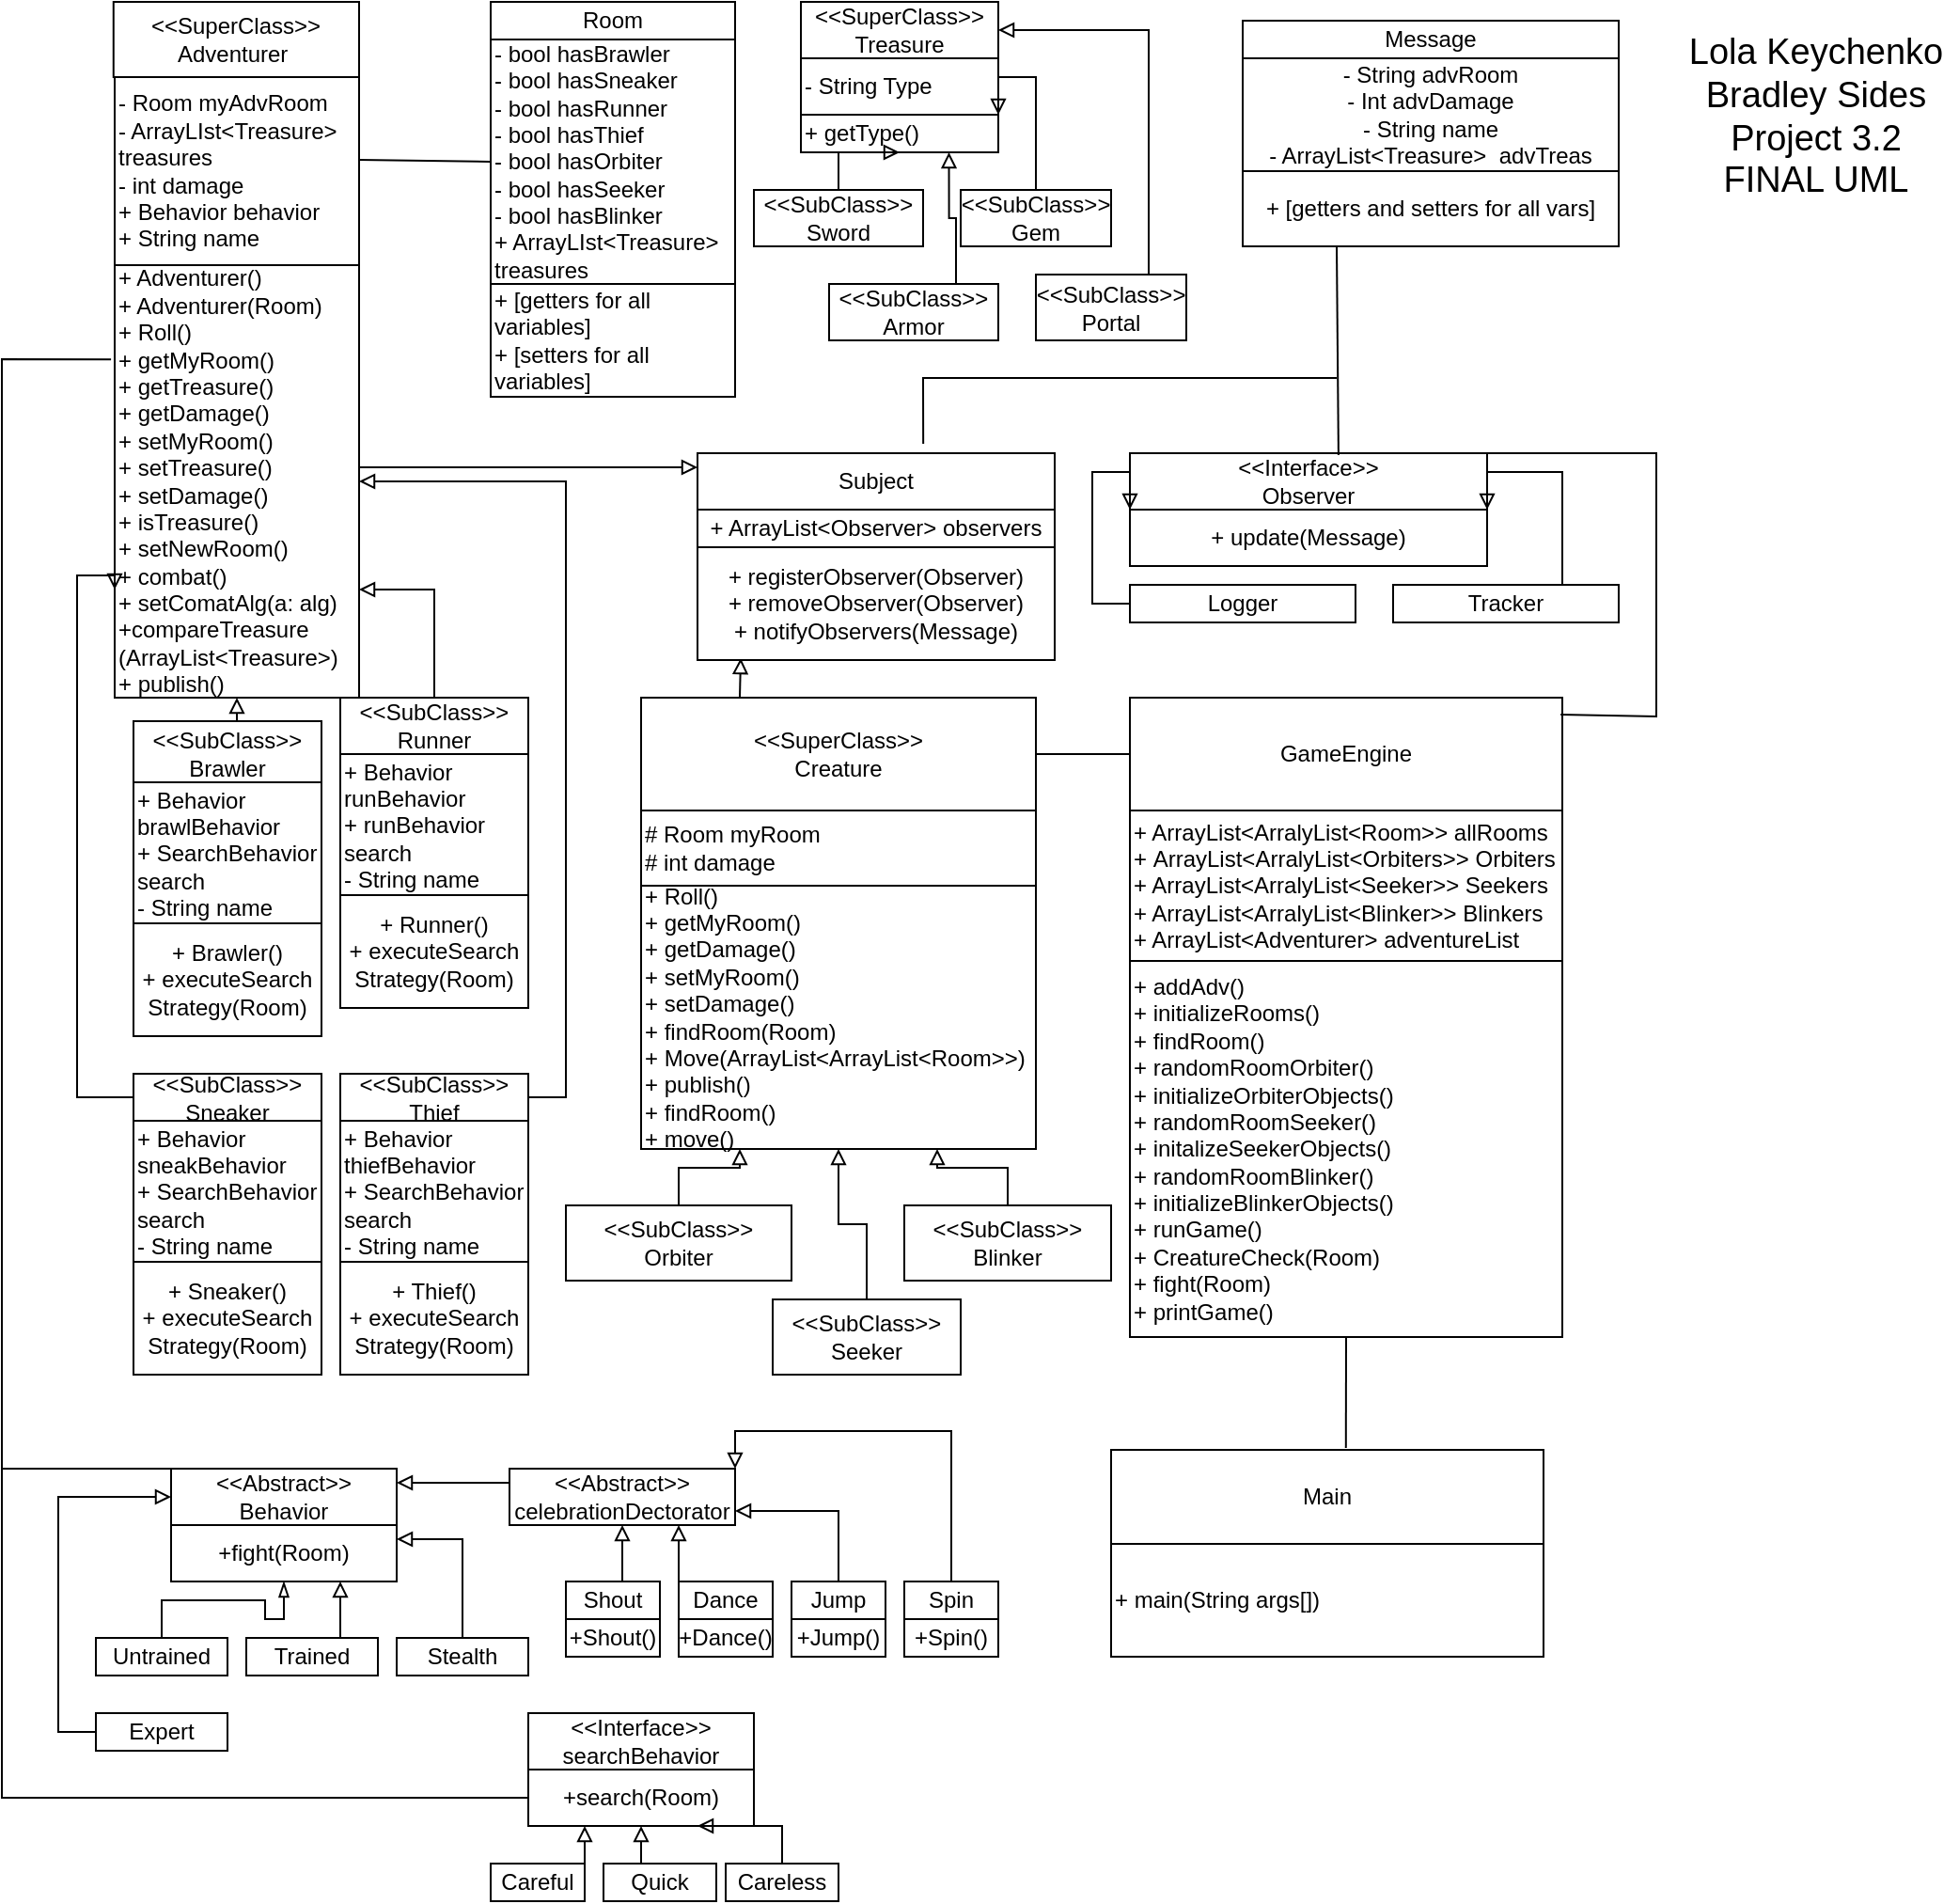 <mxfile version="20.3.7" type="github">
  <diagram id="7VspsfmFrKMIWoe87VX5" name="Page-1">
    <mxGraphModel dx="2230" dy="764" grid="1" gridSize="10" guides="1" tooltips="1" connect="1" arrows="1" fold="1" page="1" pageScale="1" pageWidth="850" pageHeight="1100" math="0" shadow="0">
      <root>
        <mxCell id="0" />
        <mxCell id="1" parent="0" />
        <mxCell id="6W57_3QFYtR6JOlb58nx-1" value="&amp;lt;&amp;lt;SuperClass&amp;gt;&amp;gt;&lt;br&gt;Adventurer&amp;nbsp;" style="rounded=0;whiteSpace=wrap;html=1;" vertex="1" parent="1">
          <mxGeometry x="39.38" y="30" width="130.62" height="40" as="geometry" />
        </mxCell>
        <mxCell id="6W57_3QFYtR6JOlb58nx-89" style="edgeStyle=orthogonalEdgeStyle;rounded=0;orthogonalLoop=1;jettySize=auto;html=1;exitX=1;exitY=1;exitDx=0;exitDy=0;entryX=0;entryY=0.25;entryDx=0;entryDy=0;endArrow=block;endFill=0;" edge="1" parent="1" source="6W57_3QFYtR6JOlb58nx-2" target="6W57_3QFYtR6JOlb58nx-85">
          <mxGeometry relative="1" as="geometry" />
        </mxCell>
        <mxCell id="6W57_3QFYtR6JOlb58nx-2" value="- Room myAdvRoom&lt;br&gt;- ArrayLIst&amp;lt;Treasure&amp;gt; treasures&lt;br&gt;- int damage&lt;br&gt;+ Behavior behavior&lt;br&gt;+ String name" style="rounded=0;whiteSpace=wrap;html=1;align=left;" vertex="1" parent="1">
          <mxGeometry x="40" y="70" width="130" height="100" as="geometry" />
        </mxCell>
        <mxCell id="6W57_3QFYtR6JOlb58nx-3" value="+ Adventurer()&lt;br&gt;+ Adventurer(Room)&lt;br&gt;+ Roll()&lt;br&gt;+ getMyRoom()&lt;br&gt;+ getTreasure()&lt;br&gt;+ getDamage()&lt;br&gt;+ setMyRoom()&lt;br&gt;+ setTreasure()&lt;br&gt;+ setDamage()&lt;br&gt;+ isTreasure()&lt;br&gt;+ setNewRoom()&lt;br&gt;+ combat()&lt;br&gt;+ setComatAlg(a: alg)&lt;br&gt;+compareTreasure&lt;br&gt;(ArrayList&amp;lt;Treasure&amp;gt;)&lt;br&gt;+ publish()" style="rounded=0;whiteSpace=wrap;html=1;align=left;" vertex="1" parent="1">
          <mxGeometry x="40" y="170" width="130" height="230" as="geometry" />
        </mxCell>
        <mxCell id="6W57_3QFYtR6JOlb58nx-18" style="edgeStyle=orthogonalEdgeStyle;rounded=0;orthogonalLoop=1;jettySize=auto;html=1;exitX=0.5;exitY=0;exitDx=0;exitDy=0;entryX=0.5;entryY=1;entryDx=0;entryDy=0;endArrow=block;endFill=0;" edge="1" parent="1" source="6W57_3QFYtR6JOlb58nx-4" target="6W57_3QFYtR6JOlb58nx-3">
          <mxGeometry relative="1" as="geometry" />
        </mxCell>
        <mxCell id="6W57_3QFYtR6JOlb58nx-4" value="&amp;lt;&amp;lt;SubClass&amp;gt;&amp;gt;&lt;br&gt;Brawler" style="rounded=0;whiteSpace=wrap;html=1;" vertex="1" parent="1">
          <mxGeometry x="50" y="412.5" width="100" height="35" as="geometry" />
        </mxCell>
        <mxCell id="6W57_3QFYtR6JOlb58nx-5" value="+ Behavior brawlBehavior&lt;br&gt;+ SearchBehavior search&lt;br&gt;- String name" style="rounded=0;whiteSpace=wrap;html=1;align=left;" vertex="1" parent="1">
          <mxGeometry x="50" y="445" width="100" height="75" as="geometry" />
        </mxCell>
        <mxCell id="6W57_3QFYtR6JOlb58nx-6" value="+ Brawler()&lt;br&gt;+ executeSearch&lt;br&gt;Strategy(Room)&lt;br&gt;" style="rounded=0;whiteSpace=wrap;html=1;" vertex="1" parent="1">
          <mxGeometry x="50" y="520" width="100" height="60" as="geometry" />
        </mxCell>
        <mxCell id="6W57_3QFYtR6JOlb58nx-19" style="edgeStyle=orthogonalEdgeStyle;rounded=0;orthogonalLoop=1;jettySize=auto;html=1;exitX=0.5;exitY=0;exitDx=0;exitDy=0;entryX=1;entryY=0.75;entryDx=0;entryDy=0;endArrow=block;endFill=0;" edge="1" parent="1" source="6W57_3QFYtR6JOlb58nx-7" target="6W57_3QFYtR6JOlb58nx-3">
          <mxGeometry relative="1" as="geometry" />
        </mxCell>
        <mxCell id="6W57_3QFYtR6JOlb58nx-7" value="&amp;lt;&amp;lt;SubClass&amp;gt;&amp;gt;&lt;br&gt;Runner" style="rounded=0;whiteSpace=wrap;html=1;" vertex="1" parent="1">
          <mxGeometry x="160" y="400" width="100" height="30" as="geometry" />
        </mxCell>
        <mxCell id="6W57_3QFYtR6JOlb58nx-8" value="+ Behavior runBehavior&lt;br&gt;+ runBehavior search&lt;br&gt;- String name" style="rounded=0;whiteSpace=wrap;html=1;align=left;" vertex="1" parent="1">
          <mxGeometry x="160" y="430" width="100" height="75" as="geometry" />
        </mxCell>
        <mxCell id="6W57_3QFYtR6JOlb58nx-9" value="+ Runner()&lt;br&gt;+ executeSearch&lt;br&gt;Strategy(Room)" style="rounded=0;whiteSpace=wrap;html=1;" vertex="1" parent="1">
          <mxGeometry x="160" y="505" width="100" height="60" as="geometry" />
        </mxCell>
        <mxCell id="6W57_3QFYtR6JOlb58nx-17" style="edgeStyle=orthogonalEdgeStyle;rounded=0;orthogonalLoop=1;jettySize=auto;html=1;exitX=0;exitY=0.5;exitDx=0;exitDy=0;entryX=0;entryY=0.75;entryDx=0;entryDy=0;endArrow=block;endFill=0;" edge="1" parent="1" source="6W57_3QFYtR6JOlb58nx-10" target="6W57_3QFYtR6JOlb58nx-3">
          <mxGeometry relative="1" as="geometry">
            <mxPoint x="30" y="370" as="targetPoint" />
            <Array as="points">
              <mxPoint x="20" y="613" />
              <mxPoint x="20" y="335" />
            </Array>
          </mxGeometry>
        </mxCell>
        <mxCell id="6W57_3QFYtR6JOlb58nx-10" value="&lt;span style=&quot;font-weight: normal;&quot;&gt;&amp;lt;&amp;lt;SubClass&amp;gt;&amp;gt;&lt;br&gt;Sneaker&lt;/span&gt;" style="rounded=0;whiteSpace=wrap;html=1;fontStyle=1" vertex="1" parent="1">
          <mxGeometry x="50" y="600" width="100" height="25" as="geometry" />
        </mxCell>
        <mxCell id="6W57_3QFYtR6JOlb58nx-11" value="+ Behavior sneakBehavior&lt;br&gt;+ SearchBehavior search&lt;br&gt;- String name" style="rounded=0;whiteSpace=wrap;html=1;align=left;" vertex="1" parent="1">
          <mxGeometry x="50" y="625" width="100" height="75" as="geometry" />
        </mxCell>
        <mxCell id="6W57_3QFYtR6JOlb58nx-12" value="+ Sneaker()&lt;br&gt;+ executeSearch&lt;br&gt;Strategy(Room)" style="rounded=0;whiteSpace=wrap;html=1;" vertex="1" parent="1">
          <mxGeometry x="50" y="700" width="100" height="60" as="geometry" />
        </mxCell>
        <mxCell id="6W57_3QFYtR6JOlb58nx-20" style="edgeStyle=orthogonalEdgeStyle;rounded=0;orthogonalLoop=1;jettySize=auto;html=1;exitX=1;exitY=0.5;exitDx=0;exitDy=0;entryX=1;entryY=0.5;entryDx=0;entryDy=0;endArrow=block;endFill=0;" edge="1" parent="1" source="6W57_3QFYtR6JOlb58nx-14" target="6W57_3QFYtR6JOlb58nx-3">
          <mxGeometry relative="1" as="geometry">
            <mxPoint x="260" y="360" as="targetPoint" />
          </mxGeometry>
        </mxCell>
        <mxCell id="6W57_3QFYtR6JOlb58nx-14" value="&lt;span style=&quot;font-weight: normal;&quot;&gt;&amp;lt;&amp;lt;SubClass&amp;gt;&amp;gt;&lt;br&gt;Thief&lt;br&gt;&lt;/span&gt;" style="rounded=0;whiteSpace=wrap;html=1;fontStyle=1" vertex="1" parent="1">
          <mxGeometry x="160" y="600" width="100" height="25" as="geometry" />
        </mxCell>
        <mxCell id="6W57_3QFYtR6JOlb58nx-15" value="+ Behavior thiefBehavior&lt;br&gt;+ SearchBehavior search&lt;br&gt;- String name" style="rounded=0;whiteSpace=wrap;html=1;align=left;" vertex="1" parent="1">
          <mxGeometry x="160" y="625" width="100" height="75" as="geometry" />
        </mxCell>
        <mxCell id="6W57_3QFYtR6JOlb58nx-16" value="+ Thief()&lt;br&gt;+ executeSearch&lt;br&gt;Strategy(Room)" style="rounded=0;whiteSpace=wrap;html=1;" vertex="1" parent="1">
          <mxGeometry x="160" y="700" width="100" height="60" as="geometry" />
        </mxCell>
        <mxCell id="6W57_3QFYtR6JOlb58nx-21" value="&amp;lt;&amp;lt;Abstract&amp;gt;&amp;gt;&lt;br&gt;Behavior" style="rounded=0;whiteSpace=wrap;html=1;" vertex="1" parent="1">
          <mxGeometry x="70" y="810" width="120" height="30" as="geometry" />
        </mxCell>
        <mxCell id="6W57_3QFYtR6JOlb58nx-22" value="+fight(Room)" style="rounded=0;whiteSpace=wrap;html=1;" vertex="1" parent="1">
          <mxGeometry x="70" y="840" width="120" height="30" as="geometry" />
        </mxCell>
        <mxCell id="6W57_3QFYtR6JOlb58nx-27" style="edgeStyle=orthogonalEdgeStyle;rounded=0;orthogonalLoop=1;jettySize=auto;html=1;exitX=0.5;exitY=0;exitDx=0;exitDy=0;endArrow=blockThin;endFill=0;" edge="1" parent="1" source="6W57_3QFYtR6JOlb58nx-23" target="6W57_3QFYtR6JOlb58nx-22">
          <mxGeometry relative="1" as="geometry" />
        </mxCell>
        <mxCell id="6W57_3QFYtR6JOlb58nx-23" value="Untrained" style="rounded=0;whiteSpace=wrap;html=1;" vertex="1" parent="1">
          <mxGeometry x="30" y="900" width="70" height="20" as="geometry" />
        </mxCell>
        <mxCell id="6W57_3QFYtR6JOlb58nx-28" style="edgeStyle=orthogonalEdgeStyle;rounded=0;orthogonalLoop=1;jettySize=auto;html=1;exitX=0.5;exitY=0;exitDx=0;exitDy=0;entryX=0.75;entryY=1;entryDx=0;entryDy=0;endArrow=block;endFill=0;" edge="1" parent="1" source="6W57_3QFYtR6JOlb58nx-24" target="6W57_3QFYtR6JOlb58nx-22">
          <mxGeometry relative="1" as="geometry" />
        </mxCell>
        <mxCell id="6W57_3QFYtR6JOlb58nx-24" value="Trained" style="rounded=0;whiteSpace=wrap;html=1;" vertex="1" parent="1">
          <mxGeometry x="110" y="900" width="70" height="20" as="geometry" />
        </mxCell>
        <mxCell id="6W57_3QFYtR6JOlb58nx-29" style="edgeStyle=orthogonalEdgeStyle;rounded=0;orthogonalLoop=1;jettySize=auto;html=1;exitX=0.5;exitY=0;exitDx=0;exitDy=0;entryX=1;entryY=0.25;entryDx=0;entryDy=0;endArrow=block;endFill=0;" edge="1" parent="1" source="6W57_3QFYtR6JOlb58nx-25" target="6W57_3QFYtR6JOlb58nx-22">
          <mxGeometry relative="1" as="geometry" />
        </mxCell>
        <mxCell id="6W57_3QFYtR6JOlb58nx-25" value="Stealth" style="rounded=0;whiteSpace=wrap;html=1;" vertex="1" parent="1">
          <mxGeometry x="190" y="900" width="70" height="20" as="geometry" />
        </mxCell>
        <mxCell id="6W57_3QFYtR6JOlb58nx-30" style="edgeStyle=orthogonalEdgeStyle;rounded=0;orthogonalLoop=1;jettySize=auto;html=1;exitX=0;exitY=0.5;exitDx=0;exitDy=0;entryX=0;entryY=0.5;entryDx=0;entryDy=0;endArrow=block;endFill=0;" edge="1" parent="1" source="6W57_3QFYtR6JOlb58nx-26" target="6W57_3QFYtR6JOlb58nx-21">
          <mxGeometry relative="1" as="geometry" />
        </mxCell>
        <mxCell id="6W57_3QFYtR6JOlb58nx-26" value="Expert" style="rounded=0;whiteSpace=wrap;html=1;" vertex="1" parent="1">
          <mxGeometry x="30" y="940" width="70" height="20" as="geometry" />
        </mxCell>
        <mxCell id="6W57_3QFYtR6JOlb58nx-32" style="edgeStyle=orthogonalEdgeStyle;rounded=0;orthogonalLoop=1;jettySize=auto;html=1;exitX=0;exitY=0.25;exitDx=0;exitDy=0;entryX=1;entryY=0.25;entryDx=0;entryDy=0;endArrow=block;endFill=0;" edge="1" parent="1" source="6W57_3QFYtR6JOlb58nx-31" target="6W57_3QFYtR6JOlb58nx-21">
          <mxGeometry relative="1" as="geometry" />
        </mxCell>
        <mxCell id="6W57_3QFYtR6JOlb58nx-31" value="&amp;lt;&amp;lt;Abstract&amp;gt;&amp;gt;&lt;br&gt;celebrationDectorator" style="rounded=0;whiteSpace=wrap;html=1;" vertex="1" parent="1">
          <mxGeometry x="250" y="810" width="120" height="30" as="geometry" />
        </mxCell>
        <mxCell id="6W57_3QFYtR6JOlb58nx-42" style="edgeStyle=orthogonalEdgeStyle;rounded=0;orthogonalLoop=1;jettySize=auto;html=1;exitX=0.5;exitY=0;exitDx=0;exitDy=0;entryX=0.5;entryY=1;entryDx=0;entryDy=0;endArrow=block;endFill=0;" edge="1" parent="1" source="6W57_3QFYtR6JOlb58nx-34" target="6W57_3QFYtR6JOlb58nx-31">
          <mxGeometry relative="1" as="geometry" />
        </mxCell>
        <mxCell id="6W57_3QFYtR6JOlb58nx-34" value="Shout" style="rounded=0;whiteSpace=wrap;html=1;" vertex="1" parent="1">
          <mxGeometry x="280" y="870" width="50" height="20" as="geometry" />
        </mxCell>
        <mxCell id="6W57_3QFYtR6JOlb58nx-35" value="+Shout()" style="rounded=0;whiteSpace=wrap;html=1;" vertex="1" parent="1">
          <mxGeometry x="280" y="890" width="50" height="20" as="geometry" />
        </mxCell>
        <mxCell id="6W57_3QFYtR6JOlb58nx-43" style="edgeStyle=orthogonalEdgeStyle;rounded=0;orthogonalLoop=1;jettySize=auto;html=1;exitX=0.5;exitY=0;exitDx=0;exitDy=0;entryX=0.75;entryY=1;entryDx=0;entryDy=0;endArrow=block;endFill=0;" edge="1" parent="1" source="6W57_3QFYtR6JOlb58nx-36" target="6W57_3QFYtR6JOlb58nx-31">
          <mxGeometry relative="1" as="geometry" />
        </mxCell>
        <mxCell id="6W57_3QFYtR6JOlb58nx-36" value="Dance" style="rounded=0;whiteSpace=wrap;html=1;" vertex="1" parent="1">
          <mxGeometry x="340" y="870" width="50" height="20" as="geometry" />
        </mxCell>
        <mxCell id="6W57_3QFYtR6JOlb58nx-37" value="+Dance()" style="rounded=0;whiteSpace=wrap;html=1;" vertex="1" parent="1">
          <mxGeometry x="340" y="890" width="50" height="20" as="geometry" />
        </mxCell>
        <mxCell id="6W57_3QFYtR6JOlb58nx-44" style="edgeStyle=orthogonalEdgeStyle;rounded=0;orthogonalLoop=1;jettySize=auto;html=1;exitX=0.5;exitY=0;exitDx=0;exitDy=0;entryX=1;entryY=0.75;entryDx=0;entryDy=0;endArrow=block;endFill=0;" edge="1" parent="1" source="6W57_3QFYtR6JOlb58nx-38" target="6W57_3QFYtR6JOlb58nx-31">
          <mxGeometry relative="1" as="geometry" />
        </mxCell>
        <mxCell id="6W57_3QFYtR6JOlb58nx-38" value="Jump" style="rounded=0;whiteSpace=wrap;html=1;" vertex="1" parent="1">
          <mxGeometry x="400" y="870" width="50" height="20" as="geometry" />
        </mxCell>
        <mxCell id="6W57_3QFYtR6JOlb58nx-39" value="+Jump()" style="rounded=0;whiteSpace=wrap;html=1;" vertex="1" parent="1">
          <mxGeometry x="400" y="890" width="50" height="20" as="geometry" />
        </mxCell>
        <mxCell id="6W57_3QFYtR6JOlb58nx-45" style="edgeStyle=orthogonalEdgeStyle;rounded=0;orthogonalLoop=1;jettySize=auto;html=1;exitX=0.5;exitY=0;exitDx=0;exitDy=0;entryX=1;entryY=0;entryDx=0;entryDy=0;endArrow=block;endFill=0;" edge="1" parent="1" source="6W57_3QFYtR6JOlb58nx-40" target="6W57_3QFYtR6JOlb58nx-31">
          <mxGeometry relative="1" as="geometry" />
        </mxCell>
        <mxCell id="6W57_3QFYtR6JOlb58nx-40" value="Spin" style="rounded=0;whiteSpace=wrap;html=1;" vertex="1" parent="1">
          <mxGeometry x="460" y="870" width="50" height="20" as="geometry" />
        </mxCell>
        <mxCell id="6W57_3QFYtR6JOlb58nx-41" value="+Spin()" style="rounded=0;whiteSpace=wrap;html=1;" vertex="1" parent="1">
          <mxGeometry x="460" y="890" width="50" height="20" as="geometry" />
        </mxCell>
        <mxCell id="6W57_3QFYtR6JOlb58nx-46" value="&amp;lt;&amp;lt;Interface&amp;gt;&amp;gt;&lt;br&gt;searchBehavior" style="rounded=0;whiteSpace=wrap;html=1;" vertex="1" parent="1">
          <mxGeometry x="260" y="940" width="120" height="30" as="geometry" />
        </mxCell>
        <mxCell id="6W57_3QFYtR6JOlb58nx-47" value="+search(Room)" style="rounded=0;whiteSpace=wrap;html=1;" vertex="1" parent="1">
          <mxGeometry x="260" y="970" width="120" height="30" as="geometry" />
        </mxCell>
        <mxCell id="6W57_3QFYtR6JOlb58nx-51" style="edgeStyle=orthogonalEdgeStyle;rounded=0;orthogonalLoop=1;jettySize=auto;html=1;exitX=0.5;exitY=0;exitDx=0;exitDy=0;entryX=0.25;entryY=1;entryDx=0;entryDy=0;endArrow=block;endFill=0;" edge="1" parent="1" source="6W57_3QFYtR6JOlb58nx-48" target="6W57_3QFYtR6JOlb58nx-47">
          <mxGeometry relative="1" as="geometry" />
        </mxCell>
        <mxCell id="6W57_3QFYtR6JOlb58nx-48" value="Careful" style="rounded=0;whiteSpace=wrap;html=1;" vertex="1" parent="1">
          <mxGeometry x="240" y="1020" width="50" height="20" as="geometry" />
        </mxCell>
        <mxCell id="6W57_3QFYtR6JOlb58nx-52" style="edgeStyle=orthogonalEdgeStyle;rounded=0;orthogonalLoop=1;jettySize=auto;html=1;exitX=0.5;exitY=1;exitDx=0;exitDy=0;entryX=0.5;entryY=1;entryDx=0;entryDy=0;endArrow=block;endFill=0;" edge="1" parent="1" source="6W57_3QFYtR6JOlb58nx-49" target="6W57_3QFYtR6JOlb58nx-47">
          <mxGeometry relative="1" as="geometry" />
        </mxCell>
        <mxCell id="6W57_3QFYtR6JOlb58nx-49" value="Quick" style="rounded=0;whiteSpace=wrap;html=1;direction=west;" vertex="1" parent="1">
          <mxGeometry x="300" y="1020" width="60" height="20" as="geometry" />
        </mxCell>
        <mxCell id="6W57_3QFYtR6JOlb58nx-53" style="edgeStyle=orthogonalEdgeStyle;rounded=0;orthogonalLoop=1;jettySize=auto;html=1;exitX=0.5;exitY=0;exitDx=0;exitDy=0;entryX=0.75;entryY=1;entryDx=0;entryDy=0;endArrow=block;endFill=0;" edge="1" parent="1" source="6W57_3QFYtR6JOlb58nx-50" target="6W57_3QFYtR6JOlb58nx-47">
          <mxGeometry relative="1" as="geometry" />
        </mxCell>
        <mxCell id="6W57_3QFYtR6JOlb58nx-50" value="Careless" style="rounded=0;whiteSpace=wrap;html=1;" vertex="1" parent="1">
          <mxGeometry x="365" y="1020" width="60" height="20" as="geometry" />
        </mxCell>
        <mxCell id="6W57_3QFYtR6JOlb58nx-55" value="" style="endArrow=none;html=1;rounded=0;entryX=0;entryY=0.5;entryDx=0;entryDy=0;exitX=-0.015;exitY=0.218;exitDx=0;exitDy=0;exitPerimeter=0;" edge="1" parent="1" source="6W57_3QFYtR6JOlb58nx-3" target="6W57_3QFYtR6JOlb58nx-47">
          <mxGeometry width="50" height="50" relative="1" as="geometry">
            <mxPoint x="-10" y="110" as="sourcePoint" />
            <mxPoint x="450" y="650" as="targetPoint" />
            <Array as="points">
              <mxPoint x="-20" y="220" />
              <mxPoint x="-20" y="985" />
            </Array>
          </mxGeometry>
        </mxCell>
        <mxCell id="6W57_3QFYtR6JOlb58nx-56" value="Room" style="rounded=0;whiteSpace=wrap;html=1;" vertex="1" parent="1">
          <mxGeometry x="240" y="30" width="130" height="20" as="geometry" />
        </mxCell>
        <mxCell id="6W57_3QFYtR6JOlb58nx-58" value="- bool hasBrawler&lt;br&gt;- bool hasSneaker&lt;br&gt;- bool hasRunner&lt;br&gt;- bool hasThief&lt;br&gt;- bool hasOrbiter&lt;br&gt;- bool hasSeeker&lt;br&gt;- bool hasBlinker&lt;br&gt;+ ArrayLIst&amp;lt;Treasure&amp;gt;&lt;br&gt;treasures" style="rounded=0;whiteSpace=wrap;html=1;align=left;" vertex="1" parent="1">
          <mxGeometry x="240" y="50" width="130" height="130" as="geometry" />
        </mxCell>
        <mxCell id="6W57_3QFYtR6JOlb58nx-59" value="+ [getters for all variables]&lt;br&gt;+ [setters for all variables]" style="rounded=0;whiteSpace=wrap;html=1;align=left;" vertex="1" parent="1">
          <mxGeometry x="240" y="180" width="130" height="60" as="geometry" />
        </mxCell>
        <mxCell id="6W57_3QFYtR6JOlb58nx-60" value="" style="endArrow=none;html=1;rounded=0;entryX=0;entryY=0.5;entryDx=0;entryDy=0;exitX=1;exitY=0.44;exitDx=0;exitDy=0;exitPerimeter=0;" edge="1" parent="1" source="6W57_3QFYtR6JOlb58nx-2" target="6W57_3QFYtR6JOlb58nx-58">
          <mxGeometry width="50" height="50" relative="1" as="geometry">
            <mxPoint x="400" y="390" as="sourcePoint" />
            <mxPoint x="450" y="340" as="targetPoint" />
          </mxGeometry>
        </mxCell>
        <mxCell id="6W57_3QFYtR6JOlb58nx-61" value="&amp;lt;&amp;lt;SuperClass&amp;gt;&amp;gt;&lt;br&gt;Treasure" style="rounded=0;whiteSpace=wrap;html=1;" vertex="1" parent="1">
          <mxGeometry x="405" y="30" width="105" height="30" as="geometry" />
        </mxCell>
        <mxCell id="6W57_3QFYtR6JOlb58nx-62" value="- String Type" style="rounded=0;whiteSpace=wrap;html=1;align=left;" vertex="1" parent="1">
          <mxGeometry x="405" y="60" width="105" height="30" as="geometry" />
        </mxCell>
        <mxCell id="6W57_3QFYtR6JOlb58nx-63" value="+ getType()" style="rounded=0;whiteSpace=wrap;html=1;align=left;direction=south;" vertex="1" parent="1">
          <mxGeometry x="405" y="90" width="105" height="20" as="geometry" />
        </mxCell>
        <mxCell id="6W57_3QFYtR6JOlb58nx-68" style="edgeStyle=orthogonalEdgeStyle;rounded=0;orthogonalLoop=1;jettySize=auto;html=1;exitX=0.5;exitY=0;exitDx=0;exitDy=0;endArrow=block;endFill=0;" edge="1" parent="1" source="6W57_3QFYtR6JOlb58nx-64" target="6W57_3QFYtR6JOlb58nx-63">
          <mxGeometry relative="1" as="geometry" />
        </mxCell>
        <mxCell id="6W57_3QFYtR6JOlb58nx-64" value="&amp;lt;&amp;lt;SubClass&amp;gt;&amp;gt;&lt;br&gt;Sword" style="rounded=0;whiteSpace=wrap;html=1;" vertex="1" parent="1">
          <mxGeometry x="380" y="130" width="90" height="30" as="geometry" />
        </mxCell>
        <mxCell id="6W57_3QFYtR6JOlb58nx-72" style="edgeStyle=orthogonalEdgeStyle;rounded=0;orthogonalLoop=1;jettySize=auto;html=1;exitX=0.75;exitY=0;exitDx=0;exitDy=0;entryX=1;entryY=0.25;entryDx=0;entryDy=0;endArrow=block;endFill=0;" edge="1" parent="1" source="6W57_3QFYtR6JOlb58nx-65" target="6W57_3QFYtR6JOlb58nx-63">
          <mxGeometry relative="1" as="geometry" />
        </mxCell>
        <mxCell id="6W57_3QFYtR6JOlb58nx-65" value="&amp;lt;&amp;lt;SubClass&amp;gt;&amp;gt;&lt;br&gt;Armor" style="rounded=0;whiteSpace=wrap;html=1;" vertex="1" parent="1">
          <mxGeometry x="420" y="180" width="90" height="30" as="geometry" />
        </mxCell>
        <mxCell id="6W57_3QFYtR6JOlb58nx-69" style="edgeStyle=orthogonalEdgeStyle;rounded=0;orthogonalLoop=1;jettySize=auto;html=1;exitX=0.5;exitY=0;exitDx=0;exitDy=0;entryX=0;entryY=0;entryDx=0;entryDy=0;endArrow=block;endFill=0;" edge="1" parent="1" source="6W57_3QFYtR6JOlb58nx-66" target="6W57_3QFYtR6JOlb58nx-63">
          <mxGeometry relative="1" as="geometry" />
        </mxCell>
        <mxCell id="6W57_3QFYtR6JOlb58nx-66" value="&amp;lt;&amp;lt;SubClass&amp;gt;&amp;gt;&lt;br&gt;Gem" style="rounded=0;whiteSpace=wrap;html=1;" vertex="1" parent="1">
          <mxGeometry x="490" y="130" width="80" height="30" as="geometry" />
        </mxCell>
        <mxCell id="6W57_3QFYtR6JOlb58nx-70" style="edgeStyle=orthogonalEdgeStyle;rounded=0;orthogonalLoop=1;jettySize=auto;html=1;exitX=0.75;exitY=0;exitDx=0;exitDy=0;entryX=1;entryY=0.5;entryDx=0;entryDy=0;endArrow=block;endFill=0;" edge="1" parent="1" source="6W57_3QFYtR6JOlb58nx-67" target="6W57_3QFYtR6JOlb58nx-61">
          <mxGeometry relative="1" as="geometry" />
        </mxCell>
        <mxCell id="6W57_3QFYtR6JOlb58nx-67" value="&amp;lt;&amp;lt;SubClass&amp;gt;&amp;gt;&lt;br&gt;Portal" style="rounded=0;whiteSpace=wrap;html=1;" vertex="1" parent="1">
          <mxGeometry x="530" y="175" width="80" height="35" as="geometry" />
        </mxCell>
        <mxCell id="6W57_3QFYtR6JOlb58nx-90" style="edgeStyle=orthogonalEdgeStyle;rounded=0;orthogonalLoop=1;jettySize=auto;html=1;exitX=0.25;exitY=0;exitDx=0;exitDy=0;entryX=0.121;entryY=0.983;entryDx=0;entryDy=0;entryPerimeter=0;endArrow=block;endFill=0;" edge="1" parent="1" source="6W57_3QFYtR6JOlb58nx-73" target="6W57_3QFYtR6JOlb58nx-87">
          <mxGeometry relative="1" as="geometry" />
        </mxCell>
        <mxCell id="6W57_3QFYtR6JOlb58nx-73" value="&amp;lt;&amp;lt;SuperClass&amp;gt;&amp;gt;&lt;br&gt;Creature" style="rounded=0;whiteSpace=wrap;html=1;" vertex="1" parent="1">
          <mxGeometry x="320" y="400" width="210" height="60" as="geometry" />
        </mxCell>
        <mxCell id="6W57_3QFYtR6JOlb58nx-74" value="# Room myRoom&lt;br&gt;# int damage" style="rounded=0;whiteSpace=wrap;html=1;align=left;" vertex="1" parent="1">
          <mxGeometry x="320" y="460" width="210" height="40" as="geometry" />
        </mxCell>
        <mxCell id="6W57_3QFYtR6JOlb58nx-75" value="+ Roll()&lt;br&gt;+ getMyRoom()&lt;br&gt;+ getDamage()&lt;br&gt;+ setMyRoom()&lt;br&gt;+ setDamage()&lt;br&gt;+ findRoom(Room)&lt;br&gt;+ Move(ArrayList&amp;lt;ArrayList&amp;lt;Room&amp;gt;&amp;gt;)&lt;br&gt;+ publish()&lt;br&gt;+ findRoom()&lt;br&gt;+ move()" style="rounded=0;whiteSpace=wrap;html=1;align=left;" vertex="1" parent="1">
          <mxGeometry x="320" y="500" width="210" height="140" as="geometry" />
        </mxCell>
        <mxCell id="6W57_3QFYtR6JOlb58nx-76" value="GameEngine" style="rounded=0;whiteSpace=wrap;html=1;" vertex="1" parent="1">
          <mxGeometry x="580" y="400" width="230" height="60" as="geometry" />
        </mxCell>
        <mxCell id="6W57_3QFYtR6JOlb58nx-82" style="edgeStyle=orthogonalEdgeStyle;rounded=0;orthogonalLoop=1;jettySize=auto;html=1;exitX=0.5;exitY=0;exitDx=0;exitDy=0;entryX=0.25;entryY=1;entryDx=0;entryDy=0;endArrow=block;endFill=0;" edge="1" parent="1" source="6W57_3QFYtR6JOlb58nx-77" target="6W57_3QFYtR6JOlb58nx-75">
          <mxGeometry relative="1" as="geometry" />
        </mxCell>
        <mxCell id="6W57_3QFYtR6JOlb58nx-77" value="&amp;lt;&amp;lt;SubClass&amp;gt;&amp;gt;&lt;br&gt;Orbiter" style="rounded=0;whiteSpace=wrap;html=1;" vertex="1" parent="1">
          <mxGeometry x="280" y="670" width="120" height="40" as="geometry" />
        </mxCell>
        <mxCell id="6W57_3QFYtR6JOlb58nx-81" style="edgeStyle=orthogonalEdgeStyle;rounded=0;orthogonalLoop=1;jettySize=auto;html=1;exitX=0.5;exitY=0;exitDx=0;exitDy=0;entryX=0.75;entryY=1;entryDx=0;entryDy=0;endArrow=block;endFill=0;" edge="1" parent="1" source="6W57_3QFYtR6JOlb58nx-78" target="6W57_3QFYtR6JOlb58nx-75">
          <mxGeometry relative="1" as="geometry" />
        </mxCell>
        <mxCell id="6W57_3QFYtR6JOlb58nx-78" value="&amp;lt;&amp;lt;SubClass&amp;gt;&amp;gt;&lt;br&gt;Blinker" style="rounded=0;whiteSpace=wrap;html=1;" vertex="1" parent="1">
          <mxGeometry x="460" y="670" width="110" height="40" as="geometry" />
        </mxCell>
        <mxCell id="6W57_3QFYtR6JOlb58nx-80" style="edgeStyle=orthogonalEdgeStyle;rounded=0;orthogonalLoop=1;jettySize=auto;html=1;exitX=0.5;exitY=0;exitDx=0;exitDy=0;entryX=0.5;entryY=1;entryDx=0;entryDy=0;endArrow=block;endFill=0;" edge="1" parent="1" source="6W57_3QFYtR6JOlb58nx-79" target="6W57_3QFYtR6JOlb58nx-75">
          <mxGeometry relative="1" as="geometry" />
        </mxCell>
        <mxCell id="6W57_3QFYtR6JOlb58nx-79" value="&amp;lt;&amp;lt;SubClass&amp;gt;&amp;gt;&lt;br&gt;Seeker" style="rounded=0;whiteSpace=wrap;html=1;" vertex="1" parent="1">
          <mxGeometry x="390" y="720" width="100" height="40" as="geometry" />
        </mxCell>
        <mxCell id="6W57_3QFYtR6JOlb58nx-83" value="+ ArrayList&amp;lt;ArralyList&amp;lt;Room&amp;gt;&amp;gt; allRooms&lt;br&gt;+&amp;nbsp;ArrayList&amp;lt;ArralyList&amp;lt;Orbiters&amp;gt;&amp;gt; Orbiters&lt;br&gt;+ ArrayList&amp;lt;ArralyList&amp;lt;Seeker&amp;gt;&amp;gt; Seekers&lt;br&gt;+ ArrayList&amp;lt;ArralyList&amp;lt;Blinker&amp;gt;&amp;gt; Blinkers&lt;br&gt;+ ArrayList&amp;lt;Adventurer&amp;gt; adventureList" style="rounded=0;whiteSpace=wrap;html=1;align=left;" vertex="1" parent="1">
          <mxGeometry x="580" y="460" width="230" height="80" as="geometry" />
        </mxCell>
        <mxCell id="6W57_3QFYtR6JOlb58nx-84" value="+ addAdv()&lt;br&gt;+ initializeRooms()&lt;br&gt;+ findRoom()&lt;br&gt;+ randomRoomOrbiter()&lt;br&gt;+ initializeOrbiterObjects()&lt;br&gt;+ randomRoomSeeker()&lt;br&gt;+ initalizeSeekerObjects()&lt;br&gt;+ randomRoomBlinker()&lt;br&gt;+ initializeBlinkerObjects()&lt;br&gt;+ runGame()&lt;br&gt;+ CreatureCheck(Room)&lt;br&gt;+ fight(Room)&lt;br&gt;+ printGame()&lt;br&gt;" style="rounded=0;whiteSpace=wrap;html=1;align=left;" vertex="1" parent="1">
          <mxGeometry x="580" y="540" width="230" height="200" as="geometry" />
        </mxCell>
        <mxCell id="6W57_3QFYtR6JOlb58nx-85" value="Subject" style="rounded=0;whiteSpace=wrap;html=1;" vertex="1" parent="1">
          <mxGeometry x="350" y="270" width="190" height="30" as="geometry" />
        </mxCell>
        <mxCell id="6W57_3QFYtR6JOlb58nx-86" value="+ ArrayList&amp;lt;Observer&amp;gt; observers&lt;br&gt;" style="rounded=0;whiteSpace=wrap;html=1;" vertex="1" parent="1">
          <mxGeometry x="350" y="300" width="190" height="20" as="geometry" />
        </mxCell>
        <mxCell id="6W57_3QFYtR6JOlb58nx-87" value="+ registerObserver(Observer)&lt;br&gt;+ removeObserver(Observer)&lt;br&gt;+ notifyObservers(Message)" style="rounded=0;whiteSpace=wrap;html=1;" vertex="1" parent="1">
          <mxGeometry x="350" y="320" width="190" height="60" as="geometry" />
        </mxCell>
        <mxCell id="6W57_3QFYtR6JOlb58nx-88" value="&amp;lt;&amp;lt;Interface&amp;gt;&amp;gt;&lt;br&gt;Observer" style="rounded=0;whiteSpace=wrap;html=1;" vertex="1" parent="1">
          <mxGeometry x="580" y="270" width="190" height="30" as="geometry" />
        </mxCell>
        <mxCell id="6W57_3QFYtR6JOlb58nx-91" value="+ update(Message)" style="rounded=0;whiteSpace=wrap;html=1;" vertex="1" parent="1">
          <mxGeometry x="580" y="300" width="190" height="30" as="geometry" />
        </mxCell>
        <mxCell id="6W57_3QFYtR6JOlb58nx-92" value="Message" style="rounded=0;whiteSpace=wrap;html=1;" vertex="1" parent="1">
          <mxGeometry x="640" y="40" width="200" height="20" as="geometry" />
        </mxCell>
        <mxCell id="6W57_3QFYtR6JOlb58nx-93" value="- String advRoom&lt;br&gt;- Int advDamage&lt;br&gt;- String name&lt;br&gt;- ArrayList&amp;lt;Treasure&amp;gt;&amp;nbsp; advTreas" style="rounded=0;whiteSpace=wrap;html=1;" vertex="1" parent="1">
          <mxGeometry x="640" y="60" width="200" height="60" as="geometry" />
        </mxCell>
        <mxCell id="6W57_3QFYtR6JOlb58nx-94" value="+ [getters and setters for all vars]" style="rounded=0;whiteSpace=wrap;html=1;" vertex="1" parent="1">
          <mxGeometry x="640" y="120" width="200" height="40" as="geometry" />
        </mxCell>
        <mxCell id="6W57_3QFYtR6JOlb58nx-96" value="" style="endArrow=none;html=1;rounded=0;entryX=0.25;entryY=1;entryDx=0;entryDy=0;exitX=0.584;exitY=0.033;exitDx=0;exitDy=0;exitPerimeter=0;" edge="1" parent="1" source="6W57_3QFYtR6JOlb58nx-88" target="6W57_3QFYtR6JOlb58nx-94">
          <mxGeometry width="50" height="50" relative="1" as="geometry">
            <mxPoint x="690" y="240" as="sourcePoint" />
            <mxPoint x="740" y="190" as="targetPoint" />
          </mxGeometry>
        </mxCell>
        <mxCell id="6W57_3QFYtR6JOlb58nx-97" value="" style="endArrow=none;html=1;rounded=0;exitX=0.632;exitY=-0.167;exitDx=0;exitDy=0;exitPerimeter=0;" edge="1" parent="1" source="6W57_3QFYtR6JOlb58nx-85">
          <mxGeometry width="50" height="50" relative="1" as="geometry">
            <mxPoint x="400" y="370" as="sourcePoint" />
            <mxPoint x="690" y="230" as="targetPoint" />
            <Array as="points">
              <mxPoint x="470" y="230" />
            </Array>
          </mxGeometry>
        </mxCell>
        <mxCell id="6W57_3QFYtR6JOlb58nx-101" style="edgeStyle=orthogonalEdgeStyle;rounded=0;orthogonalLoop=1;jettySize=auto;html=1;exitX=0;exitY=0.5;exitDx=0;exitDy=0;entryX=0;entryY=0;entryDx=0;entryDy=0;endArrow=block;endFill=0;" edge="1" parent="1" source="6W57_3QFYtR6JOlb58nx-98" target="6W57_3QFYtR6JOlb58nx-91">
          <mxGeometry relative="1" as="geometry" />
        </mxCell>
        <mxCell id="6W57_3QFYtR6JOlb58nx-98" value="Logger" style="rounded=0;whiteSpace=wrap;html=1;" vertex="1" parent="1">
          <mxGeometry x="580" y="340" width="120" height="20" as="geometry" />
        </mxCell>
        <mxCell id="6W57_3QFYtR6JOlb58nx-102" style="edgeStyle=orthogonalEdgeStyle;rounded=0;orthogonalLoop=1;jettySize=auto;html=1;exitX=0.75;exitY=0;exitDx=0;exitDy=0;entryX=1;entryY=0;entryDx=0;entryDy=0;endArrow=block;endFill=0;" edge="1" parent="1" source="6W57_3QFYtR6JOlb58nx-99" target="6W57_3QFYtR6JOlb58nx-91">
          <mxGeometry relative="1" as="geometry" />
        </mxCell>
        <mxCell id="6W57_3QFYtR6JOlb58nx-99" value="Tracker" style="rounded=0;whiteSpace=wrap;html=1;" vertex="1" parent="1">
          <mxGeometry x="720" y="340" width="120" height="20" as="geometry" />
        </mxCell>
        <mxCell id="6W57_3QFYtR6JOlb58nx-103" value="Main" style="rounded=0;whiteSpace=wrap;html=1;" vertex="1" parent="1">
          <mxGeometry x="570" y="800" width="230" height="50" as="geometry" />
        </mxCell>
        <mxCell id="6W57_3QFYtR6JOlb58nx-104" value="+ main(String args[])" style="rounded=0;whiteSpace=wrap;html=1;align=left;" vertex="1" parent="1">
          <mxGeometry x="570" y="850" width="230" height="60" as="geometry" />
        </mxCell>
        <mxCell id="6W57_3QFYtR6JOlb58nx-105" value="" style="endArrow=none;html=1;rounded=0;entryX=0.5;entryY=1;entryDx=0;entryDy=0;exitX=0.543;exitY=-0.02;exitDx=0;exitDy=0;exitPerimeter=0;" edge="1" parent="1" source="6W57_3QFYtR6JOlb58nx-103" target="6W57_3QFYtR6JOlb58nx-84">
          <mxGeometry width="50" height="50" relative="1" as="geometry">
            <mxPoint x="400" y="610" as="sourcePoint" />
            <mxPoint x="450" y="560" as="targetPoint" />
          </mxGeometry>
        </mxCell>
        <mxCell id="6W57_3QFYtR6JOlb58nx-106" value="" style="endArrow=none;html=1;rounded=0;entryX=0;entryY=0.5;entryDx=0;entryDy=0;" edge="1" parent="1" target="6W57_3QFYtR6JOlb58nx-76">
          <mxGeometry width="50" height="50" relative="1" as="geometry">
            <mxPoint x="530" y="430" as="sourcePoint" />
            <mxPoint x="580" y="380" as="targetPoint" />
          </mxGeometry>
        </mxCell>
        <mxCell id="6W57_3QFYtR6JOlb58nx-107" value="" style="endArrow=none;html=1;rounded=0;exitX=0.996;exitY=0.15;exitDx=0;exitDy=0;exitPerimeter=0;entryX=1;entryY=0;entryDx=0;entryDy=0;" edge="1" parent="1" source="6W57_3QFYtR6JOlb58nx-76" target="6W57_3QFYtR6JOlb58nx-88">
          <mxGeometry width="50" height="50" relative="1" as="geometry">
            <mxPoint x="780" y="460" as="sourcePoint" />
            <mxPoint x="920" y="410" as="targetPoint" />
            <Array as="points">
              <mxPoint x="860" y="410" />
              <mxPoint x="860" y="270" />
            </Array>
          </mxGeometry>
        </mxCell>
        <mxCell id="6W57_3QFYtR6JOlb58nx-108" value="" style="endArrow=none;html=1;rounded=0;exitX=0.25;exitY=0;exitDx=0;exitDy=0;" edge="1" parent="1" source="6W57_3QFYtR6JOlb58nx-21">
          <mxGeometry width="50" height="50" relative="1" as="geometry">
            <mxPoint x="40" y="810" as="sourcePoint" />
            <mxPoint x="-20" y="810" as="targetPoint" />
          </mxGeometry>
        </mxCell>
        <mxCell id="6W57_3QFYtR6JOlb58nx-111" value="&lt;font style=&quot;font-size: 19px;&quot;&gt;Lola Keychenko&lt;br&gt;Bradley Sides&lt;br&gt;Project 3.2&lt;br&gt;FINAL UML&lt;/font&gt;" style="text;html=1;strokeColor=none;fillColor=none;align=center;verticalAlign=middle;whiteSpace=wrap;rounded=0;" vertex="1" parent="1">
          <mxGeometry x="870" y="40" width="150" height="102.5" as="geometry" />
        </mxCell>
      </root>
    </mxGraphModel>
  </diagram>
</mxfile>
